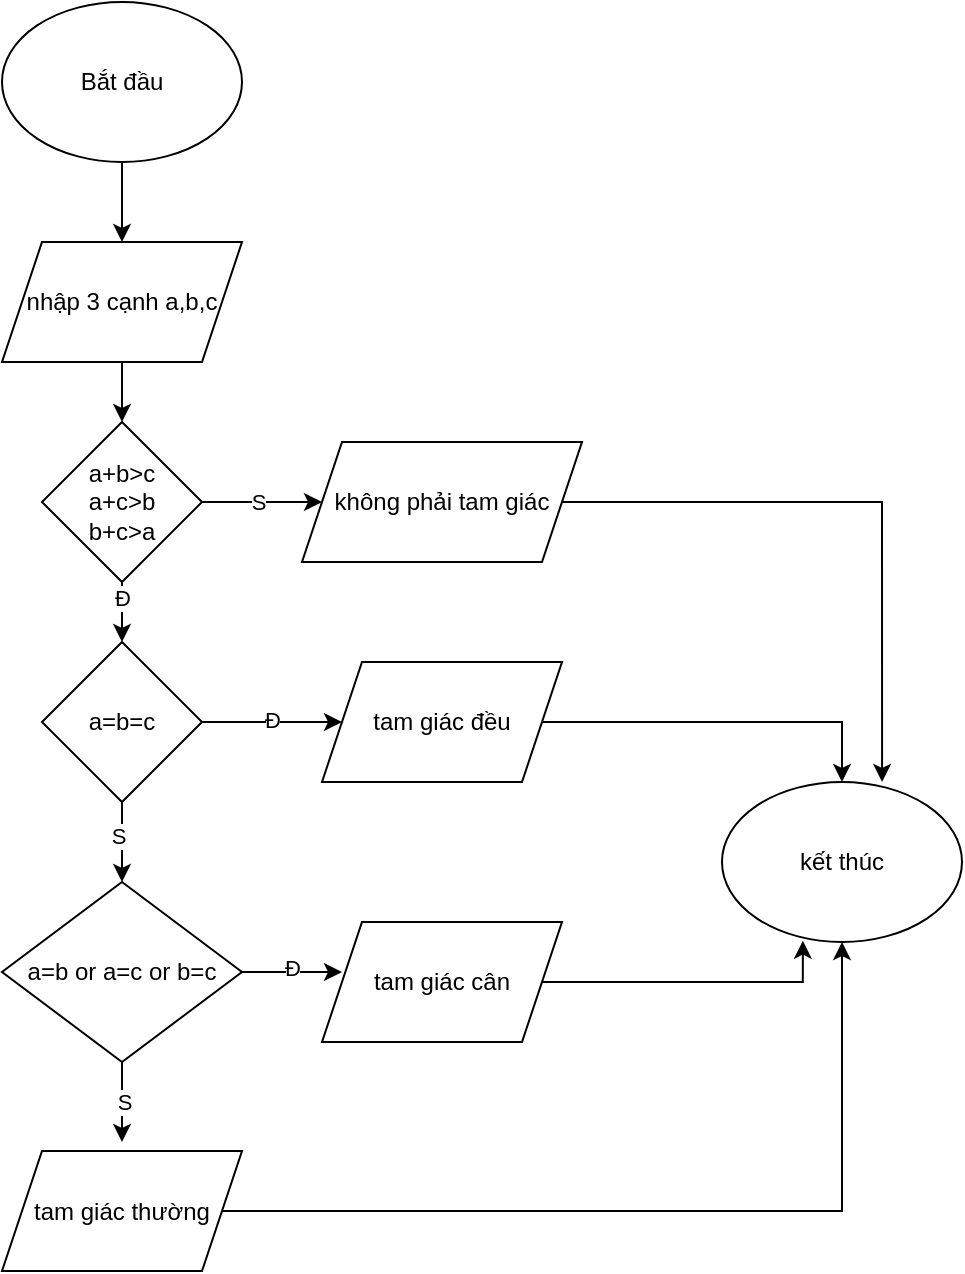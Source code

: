<mxfile version="28.2.7">
  <diagram name="Trang-1" id="n2l8kIQzBQYOINg-zM32">
    <mxGraphModel dx="1042" dy="692" grid="1" gridSize="10" guides="1" tooltips="1" connect="1" arrows="1" fold="1" page="1" pageScale="1" pageWidth="827" pageHeight="1169" math="0" shadow="0">
      <root>
        <mxCell id="hFkE5j2ccfjkZ-3ddx9P-0" />
        <mxCell id="hFkE5j2ccfjkZ-3ddx9P-1" parent="hFkE5j2ccfjkZ-3ddx9P-0" />
        <mxCell id="kLzKTiCbfdV_G4Um-5X8-1" style="edgeStyle=orthogonalEdgeStyle;rounded=0;orthogonalLoop=1;jettySize=auto;html=1;exitX=0.5;exitY=1;exitDx=0;exitDy=0;" edge="1" parent="hFkE5j2ccfjkZ-3ddx9P-1" source="kLzKTiCbfdV_G4Um-5X8-0">
          <mxGeometry relative="1" as="geometry">
            <mxPoint x="400" y="130" as="targetPoint" />
          </mxGeometry>
        </mxCell>
        <mxCell id="kLzKTiCbfdV_G4Um-5X8-0" value="Bắt đầu" style="ellipse;whiteSpace=wrap;html=1;" vertex="1" parent="hFkE5j2ccfjkZ-3ddx9P-1">
          <mxGeometry x="340" y="10" width="120" height="80" as="geometry" />
        </mxCell>
        <mxCell id="kLzKTiCbfdV_G4Um-5X8-3" style="edgeStyle=orthogonalEdgeStyle;rounded=0;orthogonalLoop=1;jettySize=auto;html=1;exitX=0.5;exitY=1;exitDx=0;exitDy=0;" edge="1" parent="hFkE5j2ccfjkZ-3ddx9P-1" source="kLzKTiCbfdV_G4Um-5X8-2">
          <mxGeometry relative="1" as="geometry">
            <mxPoint x="400" y="220" as="targetPoint" />
          </mxGeometry>
        </mxCell>
        <mxCell id="kLzKTiCbfdV_G4Um-5X8-2" value="nhập 3 cạnh a,b,c" style="shape=parallelogram;perimeter=parallelogramPerimeter;whiteSpace=wrap;html=1;fixedSize=1;" vertex="1" parent="hFkE5j2ccfjkZ-3ddx9P-1">
          <mxGeometry x="340" y="130" width="120" height="60" as="geometry" />
        </mxCell>
        <mxCell id="kLzKTiCbfdV_G4Um-5X8-6" style="edgeStyle=orthogonalEdgeStyle;rounded=0;orthogonalLoop=1;jettySize=auto;html=1;exitX=0.5;exitY=1;exitDx=0;exitDy=0;" edge="1" parent="hFkE5j2ccfjkZ-3ddx9P-1" source="kLzKTiCbfdV_G4Um-5X8-5">
          <mxGeometry relative="1" as="geometry">
            <mxPoint x="400" y="330" as="targetPoint" />
          </mxGeometry>
        </mxCell>
        <mxCell id="kLzKTiCbfdV_G4Um-5X8-11" value="Đ" style="edgeLabel;html=1;align=center;verticalAlign=middle;resizable=0;points=[];" vertex="1" connectable="0" parent="kLzKTiCbfdV_G4Um-5X8-6">
          <mxGeometry x="-0.467" relative="1" as="geometry">
            <mxPoint as="offset" />
          </mxGeometry>
        </mxCell>
        <mxCell id="kLzKTiCbfdV_G4Um-5X8-7" style="edgeStyle=orthogonalEdgeStyle;rounded=0;orthogonalLoop=1;jettySize=auto;html=1;exitX=1;exitY=0.5;exitDx=0;exitDy=0;" edge="1" parent="hFkE5j2ccfjkZ-3ddx9P-1" source="kLzKTiCbfdV_G4Um-5X8-5">
          <mxGeometry relative="1" as="geometry">
            <mxPoint x="500" y="260" as="targetPoint" />
          </mxGeometry>
        </mxCell>
        <mxCell id="kLzKTiCbfdV_G4Um-5X8-8" value="S" style="edgeLabel;html=1;align=center;verticalAlign=middle;resizable=0;points=[];" vertex="1" connectable="0" parent="kLzKTiCbfdV_G4Um-5X8-7">
          <mxGeometry x="-0.087" relative="1" as="geometry">
            <mxPoint as="offset" />
          </mxGeometry>
        </mxCell>
        <mxCell id="kLzKTiCbfdV_G4Um-5X8-5" value="a+b&amp;gt;c&lt;div&gt;a+c&amp;gt;b&lt;/div&gt;&lt;div&gt;b+c&amp;gt;a&lt;/div&gt;" style="rhombus;whiteSpace=wrap;html=1;" vertex="1" parent="hFkE5j2ccfjkZ-3ddx9P-1">
          <mxGeometry x="360" y="220" width="80" height="80" as="geometry" />
        </mxCell>
        <mxCell id="kLzKTiCbfdV_G4Um-5X8-9" value="không phải tam giác" style="shape=parallelogram;perimeter=parallelogramPerimeter;whiteSpace=wrap;html=1;fixedSize=1;" vertex="1" parent="hFkE5j2ccfjkZ-3ddx9P-1">
          <mxGeometry x="490" y="230" width="140" height="60" as="geometry" />
        </mxCell>
        <mxCell id="kLzKTiCbfdV_G4Um-5X8-12" style="edgeStyle=orthogonalEdgeStyle;rounded=0;orthogonalLoop=1;jettySize=auto;html=1;exitX=1;exitY=0.5;exitDx=0;exitDy=0;" edge="1" parent="hFkE5j2ccfjkZ-3ddx9P-1" source="kLzKTiCbfdV_G4Um-5X8-10">
          <mxGeometry relative="1" as="geometry">
            <mxPoint x="510" y="370" as="targetPoint" />
          </mxGeometry>
        </mxCell>
        <mxCell id="kLzKTiCbfdV_G4Um-5X8-13" value="Đ" style="edgeLabel;html=1;align=center;verticalAlign=middle;resizable=0;points=[];" vertex="1" connectable="0" parent="kLzKTiCbfdV_G4Um-5X8-12">
          <mxGeometry x="-0.017" y="1" relative="1" as="geometry">
            <mxPoint as="offset" />
          </mxGeometry>
        </mxCell>
        <mxCell id="kLzKTiCbfdV_G4Um-5X8-15" style="edgeStyle=orthogonalEdgeStyle;rounded=0;orthogonalLoop=1;jettySize=auto;html=1;exitX=0.5;exitY=1;exitDx=0;exitDy=0;" edge="1" parent="hFkE5j2ccfjkZ-3ddx9P-1" source="kLzKTiCbfdV_G4Um-5X8-10">
          <mxGeometry relative="1" as="geometry">
            <mxPoint x="400" y="450" as="targetPoint" />
          </mxGeometry>
        </mxCell>
        <mxCell id="kLzKTiCbfdV_G4Um-5X8-16" value="S" style="edgeLabel;html=1;align=center;verticalAlign=middle;resizable=0;points=[];" vertex="1" connectable="0" parent="kLzKTiCbfdV_G4Um-5X8-15">
          <mxGeometry x="-0.15" y="-2" relative="1" as="geometry">
            <mxPoint as="offset" />
          </mxGeometry>
        </mxCell>
        <mxCell id="kLzKTiCbfdV_G4Um-5X8-10" value="a=b=c" style="rhombus;whiteSpace=wrap;html=1;" vertex="1" parent="hFkE5j2ccfjkZ-3ddx9P-1">
          <mxGeometry x="360" y="330" width="80" height="80" as="geometry" />
        </mxCell>
        <mxCell id="kLzKTiCbfdV_G4Um-5X8-31" style="edgeStyle=orthogonalEdgeStyle;rounded=0;orthogonalLoop=1;jettySize=auto;html=1;exitX=1;exitY=0.5;exitDx=0;exitDy=0;entryX=0.5;entryY=0;entryDx=0;entryDy=0;" edge="1" parent="hFkE5j2ccfjkZ-3ddx9P-1" source="kLzKTiCbfdV_G4Um-5X8-14" target="kLzKTiCbfdV_G4Um-5X8-28">
          <mxGeometry relative="1" as="geometry" />
        </mxCell>
        <mxCell id="kLzKTiCbfdV_G4Um-5X8-14" value="tam giác đều" style="shape=parallelogram;perimeter=parallelogramPerimeter;whiteSpace=wrap;html=1;fixedSize=1;" vertex="1" parent="hFkE5j2ccfjkZ-3ddx9P-1">
          <mxGeometry x="500" y="340" width="120" height="60" as="geometry" />
        </mxCell>
        <mxCell id="kLzKTiCbfdV_G4Um-5X8-22" style="edgeStyle=orthogonalEdgeStyle;rounded=0;orthogonalLoop=1;jettySize=auto;html=1;exitX=1;exitY=0.5;exitDx=0;exitDy=0;" edge="1" parent="hFkE5j2ccfjkZ-3ddx9P-1" source="kLzKTiCbfdV_G4Um-5X8-18">
          <mxGeometry relative="1" as="geometry">
            <mxPoint x="510" y="495" as="targetPoint" />
          </mxGeometry>
        </mxCell>
        <mxCell id="kLzKTiCbfdV_G4Um-5X8-23" value="Đ" style="edgeLabel;html=1;align=center;verticalAlign=middle;resizable=0;points=[];" vertex="1" connectable="0" parent="kLzKTiCbfdV_G4Um-5X8-22">
          <mxGeometry x="-0.024" y="2" relative="1" as="geometry">
            <mxPoint as="offset" />
          </mxGeometry>
        </mxCell>
        <mxCell id="kLzKTiCbfdV_G4Um-5X8-25" style="edgeStyle=orthogonalEdgeStyle;rounded=0;orthogonalLoop=1;jettySize=auto;html=1;exitX=0.5;exitY=1;exitDx=0;exitDy=0;" edge="1" parent="hFkE5j2ccfjkZ-3ddx9P-1" source="kLzKTiCbfdV_G4Um-5X8-18">
          <mxGeometry relative="1" as="geometry">
            <mxPoint x="400" y="580" as="targetPoint" />
          </mxGeometry>
        </mxCell>
        <mxCell id="kLzKTiCbfdV_G4Um-5X8-26" value="S" style="edgeLabel;html=1;align=center;verticalAlign=middle;resizable=0;points=[];" vertex="1" connectable="0" parent="kLzKTiCbfdV_G4Um-5X8-25">
          <mxGeometry relative="1" as="geometry">
            <mxPoint as="offset" />
          </mxGeometry>
        </mxCell>
        <mxCell id="kLzKTiCbfdV_G4Um-5X8-18" value="a=b or a=c or b=c" style="rhombus;whiteSpace=wrap;html=1;" vertex="1" parent="hFkE5j2ccfjkZ-3ddx9P-1">
          <mxGeometry x="340" y="450" width="120" height="90" as="geometry" />
        </mxCell>
        <mxCell id="kLzKTiCbfdV_G4Um-5X8-24" value="tam giác cân" style="shape=parallelogram;perimeter=parallelogramPerimeter;whiteSpace=wrap;html=1;fixedSize=1;" vertex="1" parent="hFkE5j2ccfjkZ-3ddx9P-1">
          <mxGeometry x="500" y="470" width="120" height="60" as="geometry" />
        </mxCell>
        <mxCell id="kLzKTiCbfdV_G4Um-5X8-29" style="edgeStyle=orthogonalEdgeStyle;rounded=0;orthogonalLoop=1;jettySize=auto;html=1;exitX=1;exitY=0.5;exitDx=0;exitDy=0;entryX=0.5;entryY=1;entryDx=0;entryDy=0;" edge="1" parent="hFkE5j2ccfjkZ-3ddx9P-1" source="kLzKTiCbfdV_G4Um-5X8-27" target="kLzKTiCbfdV_G4Um-5X8-28">
          <mxGeometry relative="1" as="geometry" />
        </mxCell>
        <mxCell id="kLzKTiCbfdV_G4Um-5X8-27" value="tam giác thường" style="shape=parallelogram;perimeter=parallelogramPerimeter;whiteSpace=wrap;html=1;fixedSize=1;" vertex="1" parent="hFkE5j2ccfjkZ-3ddx9P-1">
          <mxGeometry x="340" y="584.5" width="120" height="60" as="geometry" />
        </mxCell>
        <mxCell id="kLzKTiCbfdV_G4Um-5X8-28" value="kết thúc" style="ellipse;whiteSpace=wrap;html=1;" vertex="1" parent="hFkE5j2ccfjkZ-3ddx9P-1">
          <mxGeometry x="700" y="400" width="120" height="80" as="geometry" />
        </mxCell>
        <mxCell id="kLzKTiCbfdV_G4Um-5X8-30" style="edgeStyle=orthogonalEdgeStyle;rounded=0;orthogonalLoop=1;jettySize=auto;html=1;exitX=1;exitY=0.5;exitDx=0;exitDy=0;entryX=0.337;entryY=0.992;entryDx=0;entryDy=0;entryPerimeter=0;" edge="1" parent="hFkE5j2ccfjkZ-3ddx9P-1" source="kLzKTiCbfdV_G4Um-5X8-24" target="kLzKTiCbfdV_G4Um-5X8-28">
          <mxGeometry relative="1" as="geometry" />
        </mxCell>
        <mxCell id="kLzKTiCbfdV_G4Um-5X8-32" style="edgeStyle=orthogonalEdgeStyle;rounded=0;orthogonalLoop=1;jettySize=auto;html=1;exitX=1;exitY=0.5;exitDx=0;exitDy=0;entryX=0.667;entryY=0;entryDx=0;entryDy=0;entryPerimeter=0;" edge="1" parent="hFkE5j2ccfjkZ-3ddx9P-1" source="kLzKTiCbfdV_G4Um-5X8-9" target="kLzKTiCbfdV_G4Um-5X8-28">
          <mxGeometry relative="1" as="geometry" />
        </mxCell>
      </root>
    </mxGraphModel>
  </diagram>
</mxfile>
